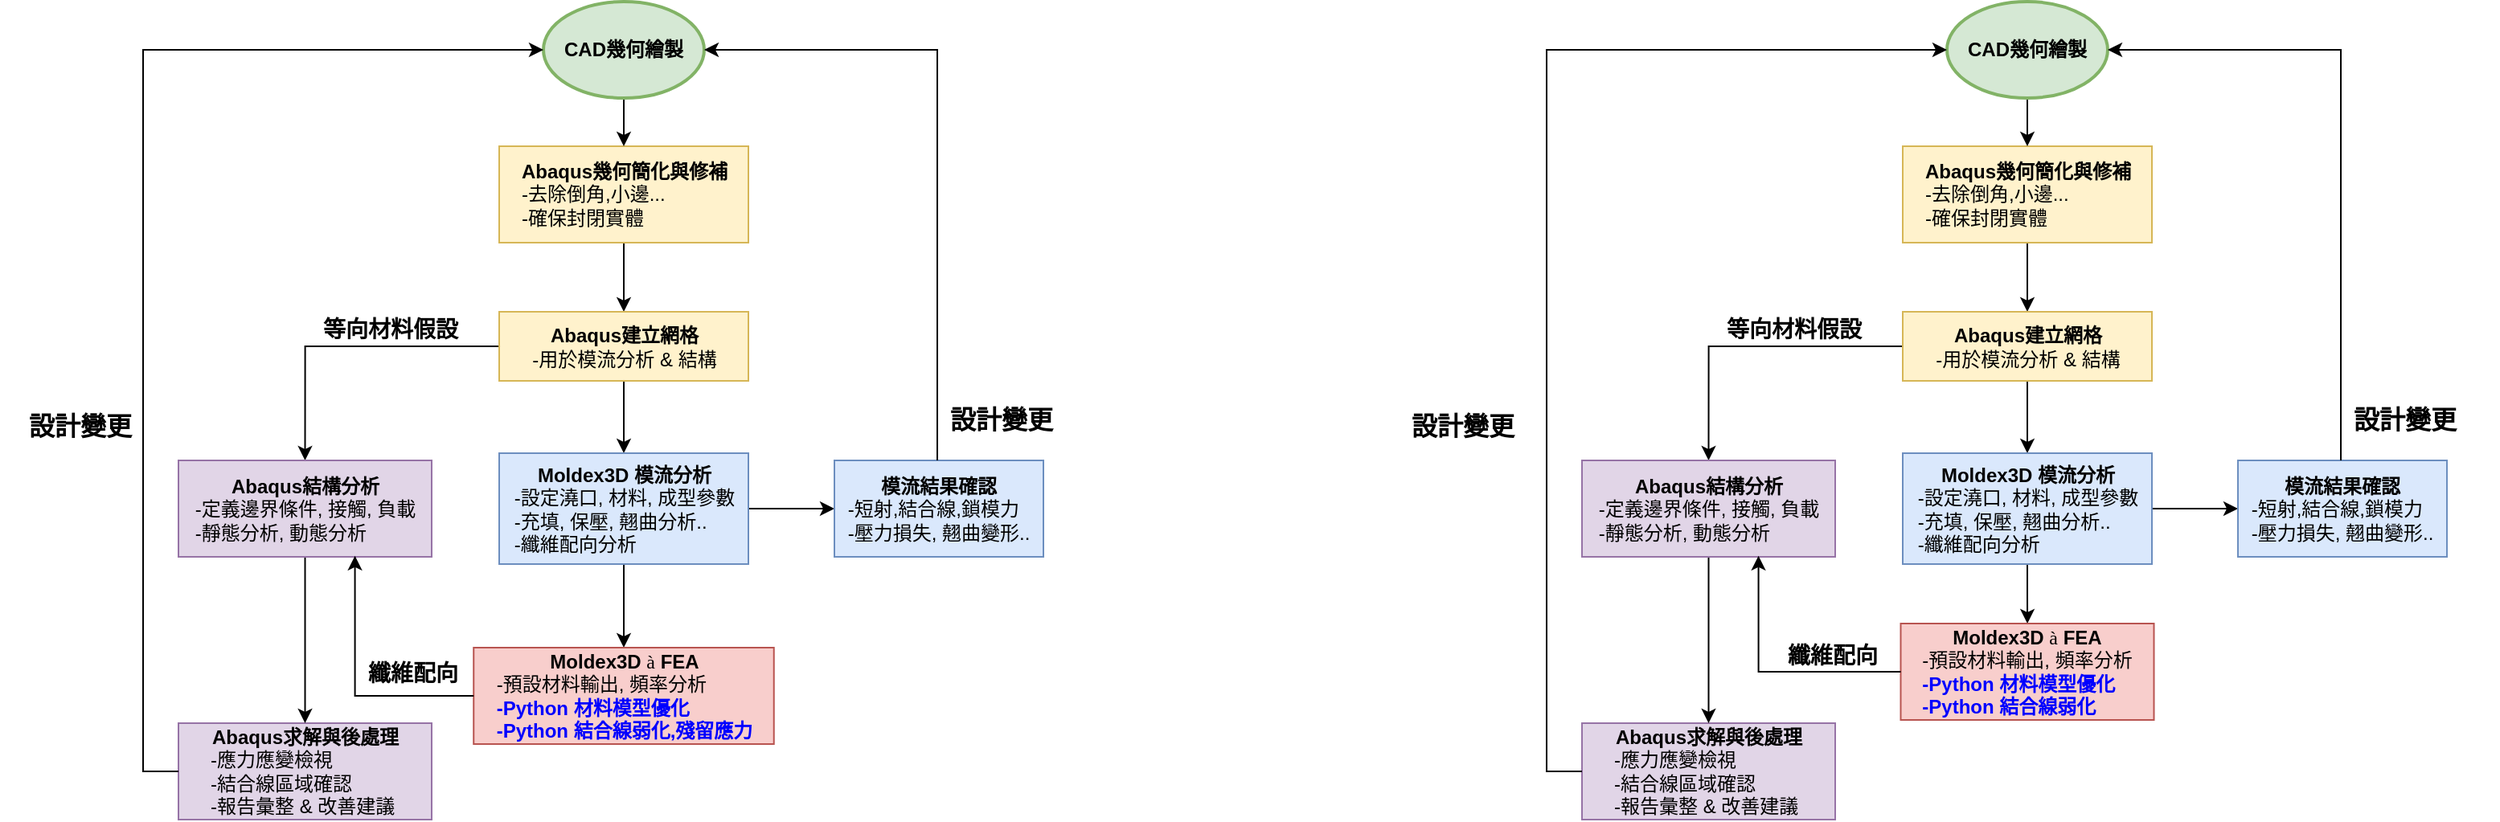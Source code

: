<mxfile version="28.1.1">
  <diagram name="第 1 页" id="M2j74F4IacHHQfKqTvY9">
    <mxGraphModel dx="1226" dy="660" grid="0" gridSize="10" guides="1" tooltips="1" connect="1" arrows="1" fold="1" page="1" pageScale="1" pageWidth="827" pageHeight="1169" math="0" shadow="0">
      <root>
        <mxCell id="0" />
        <mxCell id="1" parent="0" />
        <mxCell id="Ezzkr58mJztJ-Z06ZL8k-6" value="" style="edgeStyle=orthogonalEdgeStyle;rounded=0;orthogonalLoop=1;jettySize=auto;html=1;" parent="1" source="Ezzkr58mJztJ-Z06ZL8k-2" target="Ezzkr58mJztJ-Z06ZL8k-5" edge="1">
          <mxGeometry relative="1" as="geometry" />
        </mxCell>
        <mxCell id="Ezzkr58mJztJ-Z06ZL8k-2" value="&lt;b&gt;Abaqus幾何簡化與修補&lt;/b&gt;&lt;div&gt;&lt;div style=&quot;text-align: left;&quot;&gt;&lt;span style=&quot;background-color: transparent; color: light-dark(rgb(0, 0, 0), rgb(255, 255, 255));&quot;&gt;-去除倒角,小邊...&lt;/span&gt;&lt;/div&gt;&lt;/div&gt;&lt;div style=&quot;text-align: left;&quot;&gt;&lt;span style=&quot;background-color: transparent; color: light-dark(rgb(0, 0, 0), rgb(255, 255, 255));&quot;&gt;-確保封閉實體&lt;/span&gt;&lt;/div&gt;" style="rounded=0;whiteSpace=wrap;html=1;fillColor=#fff2cc;strokeColor=#d6b656;" parent="1" vertex="1">
          <mxGeometry x="352.5" y="190" width="155" height="60" as="geometry" />
        </mxCell>
        <mxCell id="Ezzkr58mJztJ-Z06ZL8k-4" value="" style="edgeStyle=orthogonalEdgeStyle;rounded=0;orthogonalLoop=1;jettySize=auto;html=1;" parent="1" source="Ezzkr58mJztJ-Z06ZL8k-3" target="Ezzkr58mJztJ-Z06ZL8k-2" edge="1">
          <mxGeometry relative="1" as="geometry" />
        </mxCell>
        <mxCell id="Ezzkr58mJztJ-Z06ZL8k-3" value="&lt;b&gt;CAD幾何繪製&lt;/b&gt;" style="strokeWidth=2;html=1;shape=mxgraph.flowchart.start_1;whiteSpace=wrap;fillColor=#d5e8d4;strokeColor=#82b366;" parent="1" vertex="1">
          <mxGeometry x="380" y="100" width="100" height="60" as="geometry" />
        </mxCell>
        <mxCell id="Ezzkr58mJztJ-Z06ZL8k-28" value="" style="edgeStyle=orthogonalEdgeStyle;rounded=0;orthogonalLoop=1;jettySize=auto;html=1;" parent="1" source="Ezzkr58mJztJ-Z06ZL8k-5" target="Ezzkr58mJztJ-Z06ZL8k-7" edge="1">
          <mxGeometry relative="1" as="geometry" />
        </mxCell>
        <mxCell id="GOS3KffA1rmlJQNGUfSX-8" style="edgeStyle=orthogonalEdgeStyle;rounded=0;orthogonalLoop=1;jettySize=auto;html=1;exitX=0;exitY=0.5;exitDx=0;exitDy=0;entryX=0.5;entryY=0;entryDx=0;entryDy=0;" parent="1" source="Ezzkr58mJztJ-Z06ZL8k-5" target="GOS3KffA1rmlJQNGUfSX-1" edge="1">
          <mxGeometry relative="1" as="geometry" />
        </mxCell>
        <mxCell id="Ezzkr58mJztJ-Z06ZL8k-5" value="&lt;div style=&quot;&quot;&gt;&lt;span style=&quot;background-color: transparent; color: light-dark(rgb(0, 0, 0), rgb(255, 255, 255));&quot;&gt;&lt;b&gt;Abaqus建立網格&lt;/b&gt;&lt;/span&gt;&lt;/div&gt;&lt;div&gt;&lt;div style=&quot;text-align: left;&quot;&gt;&lt;span style=&quot;background-color: transparent; color: light-dark(rgb(0, 0, 0), rgb(255, 255, 255));&quot;&gt;-用於模流分析 &amp;amp; 結構&lt;/span&gt;&lt;/div&gt;&lt;/div&gt;" style="rounded=0;whiteSpace=wrap;html=1;fillColor=#fff2cc;strokeColor=#d6b656;" parent="1" vertex="1">
          <mxGeometry x="352.5" y="293" width="155" height="43" as="geometry" />
        </mxCell>
        <mxCell id="Ezzkr58mJztJ-Z06ZL8k-18" value="" style="edgeStyle=orthogonalEdgeStyle;rounded=0;orthogonalLoop=1;jettySize=auto;html=1;" parent="1" source="Ezzkr58mJztJ-Z06ZL8k-7" target="Ezzkr58mJztJ-Z06ZL8k-12" edge="1">
          <mxGeometry relative="1" as="geometry" />
        </mxCell>
        <mxCell id="Ezzkr58mJztJ-Z06ZL8k-20" value="" style="edgeStyle=orthogonalEdgeStyle;rounded=0;orthogonalLoop=1;jettySize=auto;html=1;" parent="1" source="Ezzkr58mJztJ-Z06ZL8k-7" target="Ezzkr58mJztJ-Z06ZL8k-19" edge="1">
          <mxGeometry relative="1" as="geometry" />
        </mxCell>
        <mxCell id="Ezzkr58mJztJ-Z06ZL8k-7" value="&lt;div style=&quot;&quot;&gt;&lt;span style=&quot;background-color: transparent; color: light-dark(rgb(0, 0, 0), rgb(255, 255, 255));&quot;&gt;&lt;b&gt;Moldex3D 模流分析&lt;/b&gt;&lt;/span&gt;&lt;/div&gt;&lt;div style=&quot;text-align: left;&quot;&gt;-設定澆口, 材料, 成型參數&lt;/div&gt;&lt;div style=&quot;text-align: left;&quot;&gt;-充填, 保壓, 翹曲分析..&lt;/div&gt;&lt;div style=&quot;text-align: left;&quot;&gt;-纖維配向分析&lt;/div&gt;" style="rounded=0;whiteSpace=wrap;html=1;align=center;fillColor=#dae8fc;strokeColor=#6c8ebf;" parent="1" vertex="1">
          <mxGeometry x="352.5" y="381" width="155" height="69" as="geometry" />
        </mxCell>
        <mxCell id="Ezzkr58mJztJ-Z06ZL8k-12" value="&lt;div style=&quot;&quot;&gt;&lt;span style=&quot;background-color: transparent; color: light-dark(rgb(0, 0, 0), rgb(255, 255, 255));&quot;&gt;&lt;b&gt;Moldex3D&amp;nbsp;&lt;/b&gt;&lt;/span&gt;&lt;span style=&quot;font-family: Wingdings; background-color: transparent; color: light-dark(rgb(0, 0, 0), rgb(255, 255, 255));&quot;&gt;&lt;font&gt;à&lt;/font&gt;&lt;/span&gt;&lt;b style=&quot;background-color: transparent; color: light-dark(rgb(0, 0, 0), rgb(255, 255, 255));&quot;&gt;&amp;nbsp;FEA&lt;/b&gt;&lt;/div&gt;&lt;div style=&quot;text-align: left;&quot;&gt;-預設材料輸出, 頻率分析&lt;/div&gt;&lt;div style=&quot;text-align: left;&quot;&gt;&lt;span style=&quot;background-color: transparent;&quot;&gt;&lt;font style=&quot;color: rgb(0, 0, 255);&quot;&gt;&lt;b&gt;-Python 材料模型優化&lt;/b&gt;&lt;/font&gt;&lt;/span&gt;&lt;/div&gt;&lt;div style=&quot;text-align: left;&quot;&gt;&lt;font style=&quot;color: rgb(0, 0, 255);&quot;&gt;&lt;b&gt;-Python 結合線弱化,殘留應力&lt;/b&gt;&lt;/font&gt;&lt;/div&gt;" style="rounded=0;whiteSpace=wrap;html=1;align=center;fillColor=#f8cecc;strokeColor=#b85450;" parent="1" vertex="1">
          <mxGeometry x="336.62" y="502" width="186.75" height="60" as="geometry" />
        </mxCell>
        <mxCell id="Ezzkr58mJztJ-Z06ZL8k-15" value="&lt;div style=&quot;&quot;&gt;&lt;b&gt;Abaqus求解與後處理&lt;/b&gt;&lt;/div&gt;&lt;div style=&quot;text-align: left;&quot;&gt;-應力應變檢視&lt;/div&gt;&lt;div style=&quot;text-align: left;&quot;&gt;-結合線區域確認&lt;/div&gt;&lt;div style=&quot;text-align: left;&quot;&gt;-報告彙整 &amp;amp; 改善建議&amp;nbsp;&lt;/div&gt;" style="rounded=0;whiteSpace=wrap;html=1;align=center;fillColor=#e1d5e7;strokeColor=#9673a6;" parent="1" vertex="1">
          <mxGeometry x="153" y="549" width="157.5" height="60" as="geometry" />
        </mxCell>
        <mxCell id="Ezzkr58mJztJ-Z06ZL8k-19" value="&lt;b&gt;模流結果確認&lt;/b&gt;&lt;div style=&quot;text-align: left;&quot;&gt;-短射,結合線,鎖模力&lt;/div&gt;&lt;div style=&quot;text-align: left;&quot;&gt;&lt;span style=&quot;background-color: transparent; color: light-dark(rgb(0, 0, 0), rgb(255, 255, 255));&quot;&gt;-壓力損失, 翹曲變形..&lt;/span&gt;&lt;/div&gt;" style="whiteSpace=wrap;html=1;rounded=0;fillColor=#dae8fc;strokeColor=#6c8ebf;" parent="1" vertex="1">
          <mxGeometry x="561" y="385.5" width="130" height="60" as="geometry" />
        </mxCell>
        <mxCell id="Ezzkr58mJztJ-Z06ZL8k-23" style="edgeStyle=orthogonalEdgeStyle;rounded=0;orthogonalLoop=1;jettySize=auto;html=1;entryX=1;entryY=0.5;entryDx=0;entryDy=0;entryPerimeter=0;" parent="1" source="Ezzkr58mJztJ-Z06ZL8k-19" target="Ezzkr58mJztJ-Z06ZL8k-3" edge="1">
          <mxGeometry relative="1" as="geometry">
            <Array as="points">
              <mxPoint x="625" y="130" />
            </Array>
          </mxGeometry>
        </mxCell>
        <mxCell id="Ezzkr58mJztJ-Z06ZL8k-24" style="edgeStyle=orthogonalEdgeStyle;rounded=0;orthogonalLoop=1;jettySize=auto;html=1;entryX=0;entryY=0.5;entryDx=0;entryDy=0;entryPerimeter=0;" parent="1" source="Ezzkr58mJztJ-Z06ZL8k-15" target="Ezzkr58mJztJ-Z06ZL8k-3" edge="1">
          <mxGeometry relative="1" as="geometry">
            <Array as="points">
              <mxPoint x="131" y="579" />
              <mxPoint x="131" y="130" />
            </Array>
          </mxGeometry>
        </mxCell>
        <mxCell id="Ezzkr58mJztJ-Z06ZL8k-25" value="&lt;b&gt;設計變更&lt;/b&gt;" style="text;html=1;align=center;verticalAlign=middle;whiteSpace=wrap;rounded=0;fontSize=16;" parent="1" vertex="1">
          <mxGeometry x="607" y="341.5" width="116" height="37" as="geometry" />
        </mxCell>
        <mxCell id="Ezzkr58mJztJ-Z06ZL8k-26" value="&lt;b&gt;設計變更&lt;/b&gt;" style="text;html=1;align=center;verticalAlign=middle;whiteSpace=wrap;rounded=0;fontSize=16;" parent="1" vertex="1">
          <mxGeometry x="42" y="348.5" width="100" height="30" as="geometry" />
        </mxCell>
        <mxCell id="GOS3KffA1rmlJQNGUfSX-3" value="" style="edgeStyle=orthogonalEdgeStyle;rounded=0;orthogonalLoop=1;jettySize=auto;html=1;" parent="1" source="GOS3KffA1rmlJQNGUfSX-1" target="Ezzkr58mJztJ-Z06ZL8k-15" edge="1">
          <mxGeometry relative="1" as="geometry" />
        </mxCell>
        <mxCell id="GOS3KffA1rmlJQNGUfSX-1" value="&lt;div style=&quot;&quot;&gt;&lt;b&gt;Abaqus結構分析&lt;/b&gt;&lt;/div&gt;&lt;div&gt;-定義邊界條件, 接觸, 負載&lt;/div&gt;&lt;div style=&quot;text-align: left;&quot;&gt;&lt;span style=&quot;background-color: transparent; color: light-dark(rgb(0, 0, 0), rgb(255, 255, 255));&quot;&gt;-靜態分析, 動態分析&lt;/span&gt;&lt;/div&gt;" style="rounded=0;whiteSpace=wrap;html=1;align=center;fillColor=#e1d5e7;strokeColor=#9673a6;" parent="1" vertex="1">
          <mxGeometry x="153" y="385.5" width="157.5" height="60" as="geometry" />
        </mxCell>
        <mxCell id="GOS3KffA1rmlJQNGUfSX-4" style="edgeStyle=orthogonalEdgeStyle;rounded=0;orthogonalLoop=1;jettySize=auto;html=1;exitX=0;exitY=0.5;exitDx=0;exitDy=0;entryX=0.697;entryY=0.99;entryDx=0;entryDy=0;entryPerimeter=0;" parent="1" source="Ezzkr58mJztJ-Z06ZL8k-12" target="GOS3KffA1rmlJQNGUfSX-1" edge="1">
          <mxGeometry relative="1" as="geometry" />
        </mxCell>
        <mxCell id="GOS3KffA1rmlJQNGUfSX-9" value="&lt;b&gt;&lt;font style=&quot;font-size: 14px;&quot;&gt;等向材料假設&lt;/font&gt;&lt;/b&gt;" style="text;html=1;align=center;verticalAlign=middle;whiteSpace=wrap;rounded=0;fontSize=16;" parent="1" vertex="1">
          <mxGeometry x="227" y="284" width="116" height="37" as="geometry" />
        </mxCell>
        <mxCell id="GOS3KffA1rmlJQNGUfSX-11" value="&lt;b&gt;&lt;font style=&quot;font-size: 14px;&quot;&gt;纖維配向&lt;/font&gt;&lt;/b&gt;" style="text;html=1;align=center;verticalAlign=middle;whiteSpace=wrap;rounded=0;fontSize=16;" parent="1" vertex="1">
          <mxGeometry x="241" y="498.5" width="116" height="37" as="geometry" />
        </mxCell>
        <mxCell id="1IeKvq1VfDo4fFMcKY6Y-1" value="" style="edgeStyle=orthogonalEdgeStyle;rounded=0;orthogonalLoop=1;jettySize=auto;html=1;" parent="1" source="1IeKvq1VfDo4fFMcKY6Y-2" target="1IeKvq1VfDo4fFMcKY6Y-7" edge="1">
          <mxGeometry relative="1" as="geometry" />
        </mxCell>
        <mxCell id="1IeKvq1VfDo4fFMcKY6Y-2" value="&lt;b&gt;Abaqus幾何簡化與修補&lt;/b&gt;&lt;div&gt;&lt;div style=&quot;text-align: left;&quot;&gt;&lt;span style=&quot;background-color: transparent; color: light-dark(rgb(0, 0, 0), rgb(255, 255, 255));&quot;&gt;-去除倒角,小邊...&lt;/span&gt;&lt;/div&gt;&lt;/div&gt;&lt;div style=&quot;text-align: left;&quot;&gt;&lt;span style=&quot;background-color: transparent; color: light-dark(rgb(0, 0, 0), rgb(255, 255, 255));&quot;&gt;-確保封閉實體&lt;/span&gt;&lt;/div&gt;" style="rounded=0;whiteSpace=wrap;html=1;fillColor=#fff2cc;strokeColor=#d6b656;" parent="1" vertex="1">
          <mxGeometry x="1225.5" y="190" width="155" height="60" as="geometry" />
        </mxCell>
        <mxCell id="1IeKvq1VfDo4fFMcKY6Y-3" value="" style="edgeStyle=orthogonalEdgeStyle;rounded=0;orthogonalLoop=1;jettySize=auto;html=1;" parent="1" source="1IeKvq1VfDo4fFMcKY6Y-4" target="1IeKvq1VfDo4fFMcKY6Y-2" edge="1">
          <mxGeometry relative="1" as="geometry" />
        </mxCell>
        <mxCell id="1IeKvq1VfDo4fFMcKY6Y-4" value="&lt;b&gt;CAD幾何繪製&lt;/b&gt;" style="strokeWidth=2;html=1;shape=mxgraph.flowchart.start_1;whiteSpace=wrap;fillColor=#d5e8d4;strokeColor=#82b366;" parent="1" vertex="1">
          <mxGeometry x="1253" y="100" width="100" height="60" as="geometry" />
        </mxCell>
        <mxCell id="1IeKvq1VfDo4fFMcKY6Y-5" value="" style="edgeStyle=orthogonalEdgeStyle;rounded=0;orthogonalLoop=1;jettySize=auto;html=1;" parent="1" source="1IeKvq1VfDo4fFMcKY6Y-7" target="1IeKvq1VfDo4fFMcKY6Y-10" edge="1">
          <mxGeometry relative="1" as="geometry" />
        </mxCell>
        <mxCell id="1IeKvq1VfDo4fFMcKY6Y-6" style="edgeStyle=orthogonalEdgeStyle;rounded=0;orthogonalLoop=1;jettySize=auto;html=1;exitX=0;exitY=0.5;exitDx=0;exitDy=0;entryX=0.5;entryY=0;entryDx=0;entryDy=0;" parent="1" source="1IeKvq1VfDo4fFMcKY6Y-7" target="1IeKvq1VfDo4fFMcKY6Y-19" edge="1">
          <mxGeometry relative="1" as="geometry" />
        </mxCell>
        <mxCell id="1IeKvq1VfDo4fFMcKY6Y-7" value="&lt;div style=&quot;&quot;&gt;&lt;span style=&quot;background-color: transparent; color: light-dark(rgb(0, 0, 0), rgb(255, 255, 255));&quot;&gt;&lt;b&gt;Abaqus建立網格&lt;/b&gt;&lt;/span&gt;&lt;/div&gt;&lt;div&gt;&lt;div style=&quot;text-align: left;&quot;&gt;&lt;span style=&quot;background-color: transparent; color: light-dark(rgb(0, 0, 0), rgb(255, 255, 255));&quot;&gt;-用於模流分析 &amp;amp; 結構&lt;/span&gt;&lt;/div&gt;&lt;/div&gt;" style="rounded=0;whiteSpace=wrap;html=1;fillColor=#fff2cc;strokeColor=#d6b656;" parent="1" vertex="1">
          <mxGeometry x="1225.5" y="293" width="155" height="43" as="geometry" />
        </mxCell>
        <mxCell id="1IeKvq1VfDo4fFMcKY6Y-8" value="" style="edgeStyle=orthogonalEdgeStyle;rounded=0;orthogonalLoop=1;jettySize=auto;html=1;" parent="1" source="1IeKvq1VfDo4fFMcKY6Y-10" target="1IeKvq1VfDo4fFMcKY6Y-11" edge="1">
          <mxGeometry relative="1" as="geometry" />
        </mxCell>
        <mxCell id="1IeKvq1VfDo4fFMcKY6Y-9" value="" style="edgeStyle=orthogonalEdgeStyle;rounded=0;orthogonalLoop=1;jettySize=auto;html=1;" parent="1" source="1IeKvq1VfDo4fFMcKY6Y-10" target="1IeKvq1VfDo4fFMcKY6Y-13" edge="1">
          <mxGeometry relative="1" as="geometry" />
        </mxCell>
        <mxCell id="1IeKvq1VfDo4fFMcKY6Y-10" value="&lt;div style=&quot;&quot;&gt;&lt;span style=&quot;background-color: transparent; color: light-dark(rgb(0, 0, 0), rgb(255, 255, 255));&quot;&gt;&lt;b&gt;Moldex3D 模流分析&lt;/b&gt;&lt;/span&gt;&lt;/div&gt;&lt;div style=&quot;text-align: left;&quot;&gt;-設定澆口, 材料, 成型參數&lt;/div&gt;&lt;div style=&quot;text-align: left;&quot;&gt;-充填, 保壓, 翹曲分析..&lt;/div&gt;&lt;div style=&quot;text-align: left;&quot;&gt;-纖維配向分析&lt;/div&gt;" style="rounded=0;whiteSpace=wrap;html=1;align=center;fillColor=#dae8fc;strokeColor=#6c8ebf;" parent="1" vertex="1">
          <mxGeometry x="1225.5" y="381" width="155" height="69" as="geometry" />
        </mxCell>
        <mxCell id="1IeKvq1VfDo4fFMcKY6Y-11" value="&lt;div style=&quot;&quot;&gt;&lt;span style=&quot;background-color: transparent; color: light-dark(rgb(0, 0, 0), rgb(255, 255, 255));&quot;&gt;&lt;b&gt;Moldex3D&amp;nbsp;&lt;/b&gt;&lt;/span&gt;&lt;span style=&quot;font-family: Wingdings; background-color: transparent; color: light-dark(rgb(0, 0, 0), rgb(255, 255, 255));&quot;&gt;&lt;font&gt;à&lt;/font&gt;&lt;/span&gt;&lt;b style=&quot;background-color: transparent; color: light-dark(rgb(0, 0, 0), rgb(255, 255, 255));&quot;&gt;&amp;nbsp;FEA&lt;/b&gt;&lt;/div&gt;&lt;div style=&quot;text-align: left;&quot;&gt;-預設材料輸出, 頻率分析&lt;/div&gt;&lt;div style=&quot;text-align: left;&quot;&gt;&lt;span style=&quot;background-color: transparent;&quot;&gt;&lt;font style=&quot;color: rgb(0, 0, 255);&quot;&gt;&lt;b&gt;-Python 材料模型優化&lt;/b&gt;&lt;/font&gt;&lt;/span&gt;&lt;/div&gt;&lt;div style=&quot;text-align: left;&quot;&gt;&lt;font style=&quot;color: rgb(0, 0, 255);&quot;&gt;&lt;b&gt;-Python 結合線弱化&lt;/b&gt;&lt;/font&gt;&lt;/div&gt;" style="rounded=0;whiteSpace=wrap;html=1;align=center;fillColor=#f8cecc;strokeColor=#b85450;" parent="1" vertex="1">
          <mxGeometry x="1224.25" y="487" width="157.5" height="60" as="geometry" />
        </mxCell>
        <mxCell id="1IeKvq1VfDo4fFMcKY6Y-12" value="&lt;div style=&quot;&quot;&gt;&lt;b&gt;Abaqus求解與後處理&lt;/b&gt;&lt;/div&gt;&lt;div style=&quot;text-align: left;&quot;&gt;-應力應變檢視&lt;/div&gt;&lt;div style=&quot;text-align: left;&quot;&gt;-結合線區域確認&lt;/div&gt;&lt;div style=&quot;text-align: left;&quot;&gt;-報告彙整 &amp;amp; 改善建議&amp;nbsp;&lt;/div&gt;" style="rounded=0;whiteSpace=wrap;html=1;align=center;fillColor=#e1d5e7;strokeColor=#9673a6;" parent="1" vertex="1">
          <mxGeometry x="1026" y="549" width="157.5" height="60" as="geometry" />
        </mxCell>
        <mxCell id="1IeKvq1VfDo4fFMcKY6Y-13" value="&lt;b&gt;模流結果確認&lt;/b&gt;&lt;div style=&quot;text-align: left;&quot;&gt;-短射,結合線,鎖模力&lt;/div&gt;&lt;div style=&quot;text-align: left;&quot;&gt;&lt;span style=&quot;background-color: transparent; color: light-dark(rgb(0, 0, 0), rgb(255, 255, 255));&quot;&gt;-壓力損失, 翹曲變形..&lt;/span&gt;&lt;/div&gt;" style="whiteSpace=wrap;html=1;rounded=0;fillColor=#dae8fc;strokeColor=#6c8ebf;" parent="1" vertex="1">
          <mxGeometry x="1434" y="385.5" width="130" height="60" as="geometry" />
        </mxCell>
        <mxCell id="1IeKvq1VfDo4fFMcKY6Y-14" style="edgeStyle=orthogonalEdgeStyle;rounded=0;orthogonalLoop=1;jettySize=auto;html=1;entryX=1;entryY=0.5;entryDx=0;entryDy=0;entryPerimeter=0;" parent="1" source="1IeKvq1VfDo4fFMcKY6Y-13" target="1IeKvq1VfDo4fFMcKY6Y-4" edge="1">
          <mxGeometry relative="1" as="geometry">
            <Array as="points">
              <mxPoint x="1498" y="130" />
            </Array>
          </mxGeometry>
        </mxCell>
        <mxCell id="1IeKvq1VfDo4fFMcKY6Y-15" style="edgeStyle=orthogonalEdgeStyle;rounded=0;orthogonalLoop=1;jettySize=auto;html=1;entryX=0;entryY=0.5;entryDx=0;entryDy=0;entryPerimeter=0;" parent="1" source="1IeKvq1VfDo4fFMcKY6Y-12" target="1IeKvq1VfDo4fFMcKY6Y-4" edge="1">
          <mxGeometry relative="1" as="geometry">
            <Array as="points">
              <mxPoint x="1004" y="579" />
              <mxPoint x="1004" y="130" />
            </Array>
          </mxGeometry>
        </mxCell>
        <mxCell id="1IeKvq1VfDo4fFMcKY6Y-16" value="&lt;b&gt;設計變更&lt;/b&gt;" style="text;html=1;align=center;verticalAlign=middle;whiteSpace=wrap;rounded=0;fontSize=16;" parent="1" vertex="1">
          <mxGeometry x="1480" y="341.5" width="116" height="37" as="geometry" />
        </mxCell>
        <mxCell id="1IeKvq1VfDo4fFMcKY6Y-17" value="&lt;b&gt;設計變更&lt;/b&gt;" style="text;html=1;align=center;verticalAlign=middle;whiteSpace=wrap;rounded=0;fontSize=16;" parent="1" vertex="1">
          <mxGeometry x="902" y="348.5" width="100" height="30" as="geometry" />
        </mxCell>
        <mxCell id="1IeKvq1VfDo4fFMcKY6Y-18" value="" style="edgeStyle=orthogonalEdgeStyle;rounded=0;orthogonalLoop=1;jettySize=auto;html=1;" parent="1" source="1IeKvq1VfDo4fFMcKY6Y-19" target="1IeKvq1VfDo4fFMcKY6Y-12" edge="1">
          <mxGeometry relative="1" as="geometry" />
        </mxCell>
        <mxCell id="1IeKvq1VfDo4fFMcKY6Y-19" value="&lt;div style=&quot;&quot;&gt;&lt;b&gt;Abaqus結構分析&lt;/b&gt;&lt;/div&gt;&lt;div&gt;-定義邊界條件, 接觸, 負載&lt;/div&gt;&lt;div style=&quot;text-align: left;&quot;&gt;&lt;span style=&quot;background-color: transparent; color: light-dark(rgb(0, 0, 0), rgb(255, 255, 255));&quot;&gt;-靜態分析, 動態分析&lt;/span&gt;&lt;/div&gt;" style="rounded=0;whiteSpace=wrap;html=1;align=center;fillColor=#e1d5e7;strokeColor=#9673a6;" parent="1" vertex="1">
          <mxGeometry x="1026" y="385.5" width="157.5" height="60" as="geometry" />
        </mxCell>
        <mxCell id="1IeKvq1VfDo4fFMcKY6Y-20" style="edgeStyle=orthogonalEdgeStyle;rounded=0;orthogonalLoop=1;jettySize=auto;html=1;exitX=0;exitY=0.5;exitDx=0;exitDy=0;entryX=0.697;entryY=0.99;entryDx=0;entryDy=0;entryPerimeter=0;" parent="1" source="1IeKvq1VfDo4fFMcKY6Y-11" target="1IeKvq1VfDo4fFMcKY6Y-19" edge="1">
          <mxGeometry relative="1" as="geometry" />
        </mxCell>
        <mxCell id="1IeKvq1VfDo4fFMcKY6Y-21" value="&lt;b&gt;&lt;font style=&quot;font-size: 14px;&quot;&gt;等向材料假設&lt;/font&gt;&lt;/b&gt;" style="text;html=1;align=center;verticalAlign=middle;whiteSpace=wrap;rounded=0;fontSize=16;" parent="1" vertex="1">
          <mxGeometry x="1100" y="284" width="116" height="37" as="geometry" />
        </mxCell>
        <mxCell id="1IeKvq1VfDo4fFMcKY6Y-22" value="&lt;b&gt;&lt;font style=&quot;font-size: 14px;&quot;&gt;纖維配向&lt;/font&gt;&lt;/b&gt;" style="text;html=1;align=center;verticalAlign=middle;whiteSpace=wrap;rounded=0;fontSize=16;" parent="1" vertex="1">
          <mxGeometry x="1124" y="487" width="116" height="37" as="geometry" />
        </mxCell>
      </root>
    </mxGraphModel>
  </diagram>
</mxfile>
